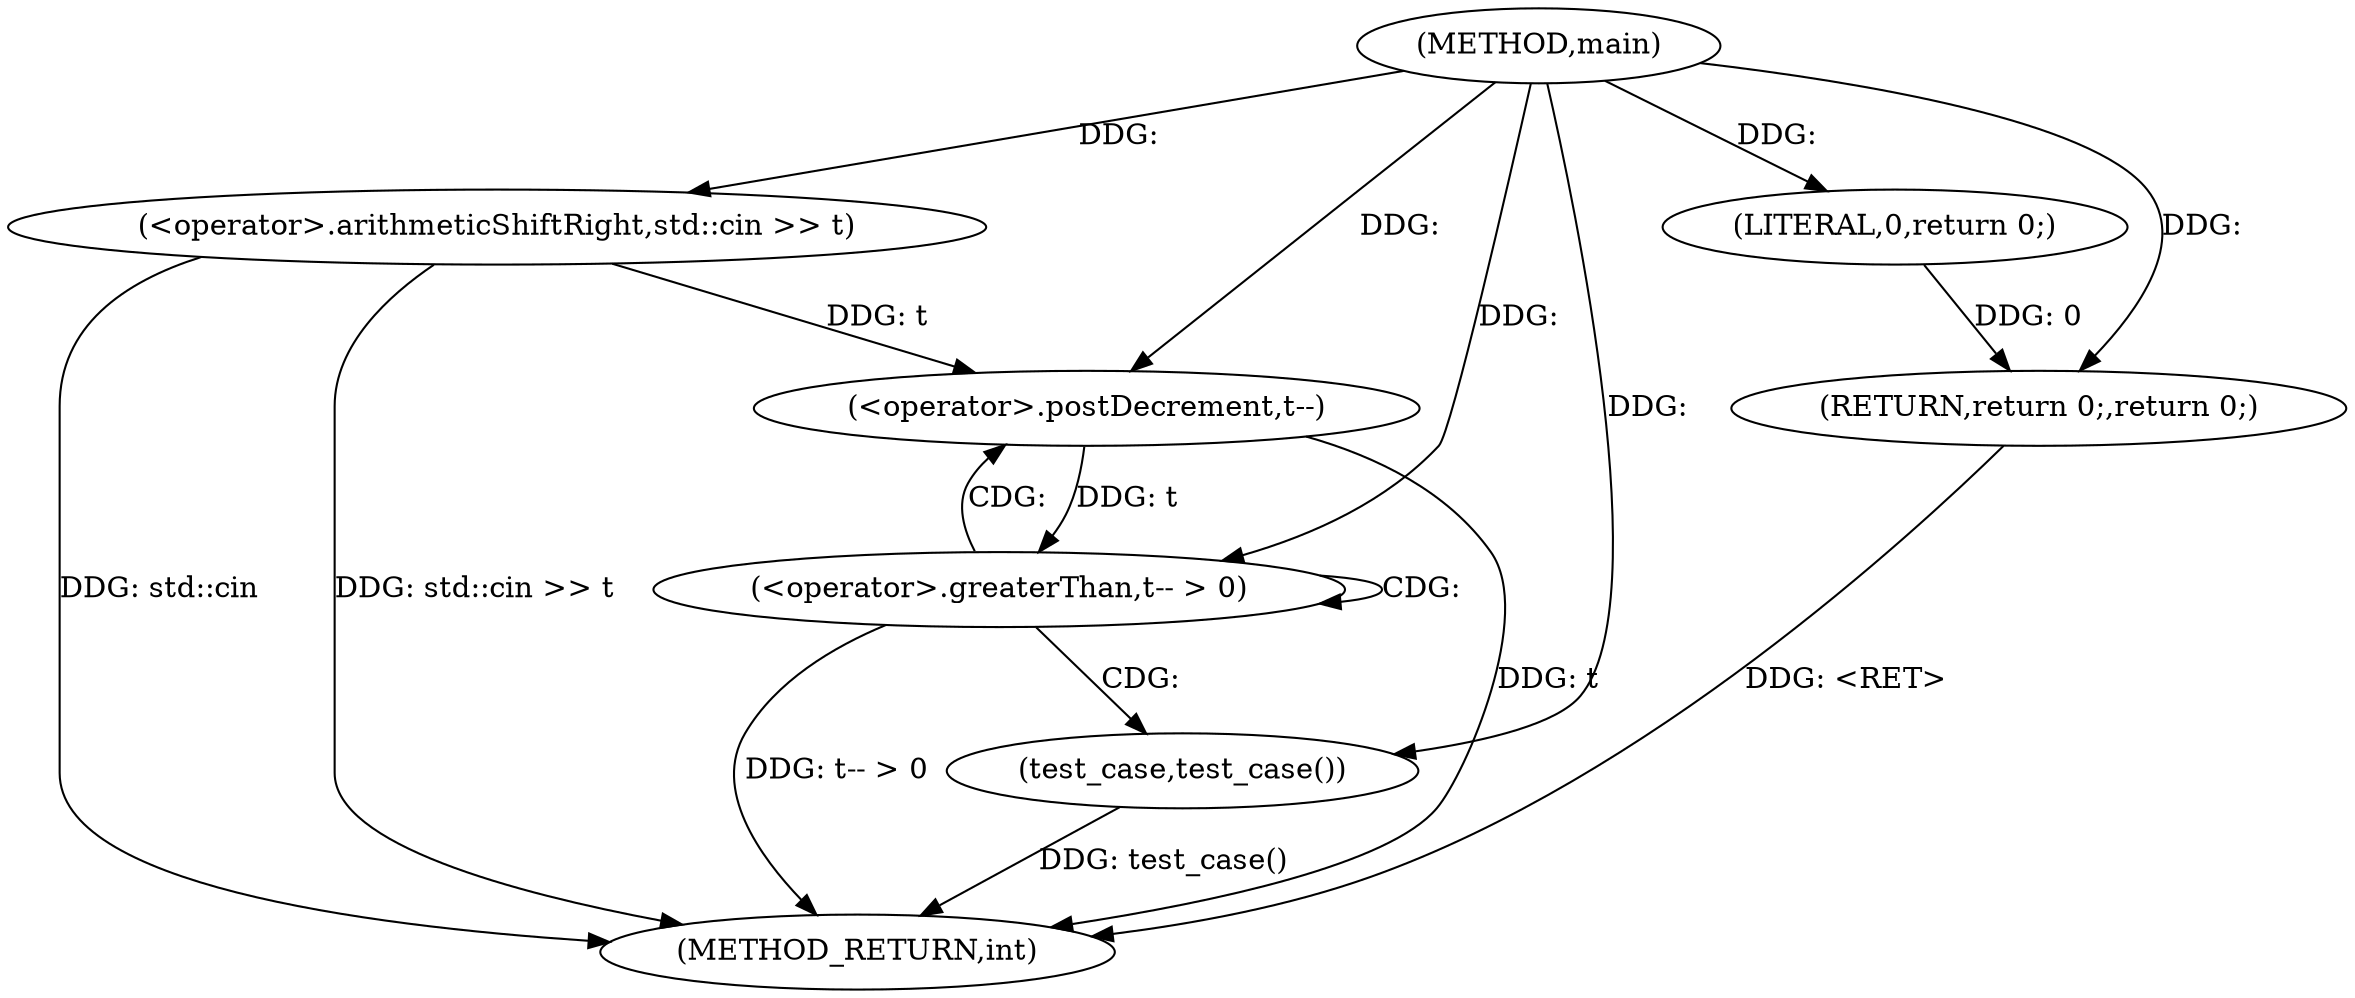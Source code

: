 digraph "main" {  
"1000211" [label = "(METHOD,main)" ]
"1000225" [label = "(METHOD_RETURN,int)" ]
"1000214" [label = "(<operator>.arithmeticShiftRight,std::cin >> t)" ]
"1000223" [label = "(RETURN,return 0;,return 0;)" ]
"1000218" [label = "(<operator>.greaterThan,t-- > 0)" ]
"1000222" [label = "(test_case,test_case())" ]
"1000224" [label = "(LITERAL,0,return 0;)" ]
"1000219" [label = "(<operator>.postDecrement,t--)" ]
  "1000223" -> "1000225"  [ label = "DDG: <RET>"] 
  "1000214" -> "1000225"  [ label = "DDG: std::cin >> t"] 
  "1000219" -> "1000225"  [ label = "DDG: t"] 
  "1000218" -> "1000225"  [ label = "DDG: t-- > 0"] 
  "1000222" -> "1000225"  [ label = "DDG: test_case()"] 
  "1000214" -> "1000225"  [ label = "DDG: std::cin"] 
  "1000224" -> "1000223"  [ label = "DDG: 0"] 
  "1000211" -> "1000223"  [ label = "DDG: "] 
  "1000211" -> "1000214"  [ label = "DDG: "] 
  "1000211" -> "1000222"  [ label = "DDG: "] 
  "1000211" -> "1000224"  [ label = "DDG: "] 
  "1000219" -> "1000218"  [ label = "DDG: t"] 
  "1000211" -> "1000218"  [ label = "DDG: "] 
  "1000214" -> "1000219"  [ label = "DDG: t"] 
  "1000211" -> "1000219"  [ label = "DDG: "] 
  "1000218" -> "1000218"  [ label = "CDG: "] 
  "1000218" -> "1000222"  [ label = "CDG: "] 
  "1000218" -> "1000219"  [ label = "CDG: "] 
}
